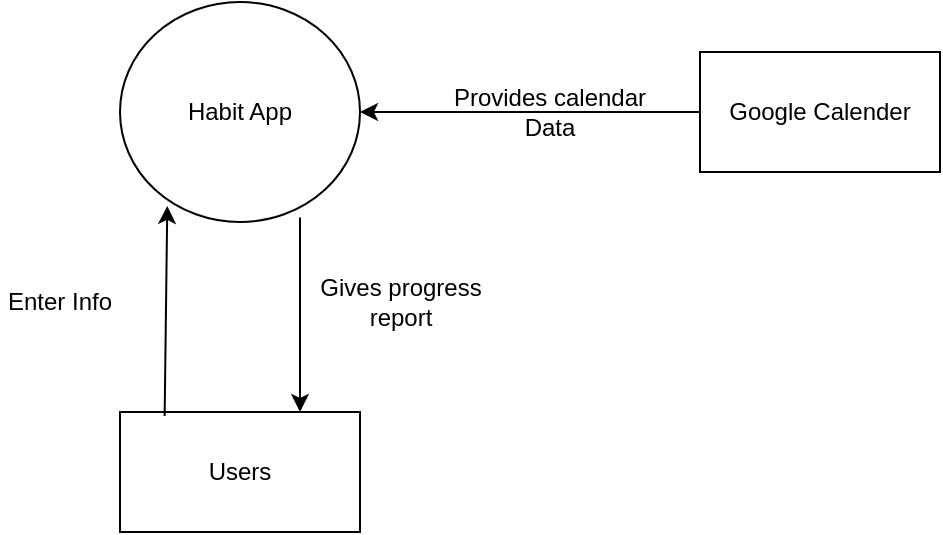 <mxfile version="23.1.6" type="github">
  <diagram name="Page-1" id="HFYsOPf6KVkDjDR-IT_2">
    <mxGraphModel dx="1221" dy="652" grid="1" gridSize="10" guides="1" tooltips="1" connect="1" arrows="1" fold="1" page="1" pageScale="1" pageWidth="850" pageHeight="1100" background="#ffffff" math="0" shadow="0">
      <root>
        <mxCell id="0" />
        <mxCell id="1" parent="0" />
        <mxCell id="gcizT8eyyrH6DPu7hErw-2" value="Users" style="rounded=0;whiteSpace=wrap;html=1;" vertex="1" parent="1">
          <mxGeometry x="360" y="470" width="120" height="60" as="geometry" />
        </mxCell>
        <mxCell id="gcizT8eyyrH6DPu7hErw-3" value="Google Calender" style="rounded=0;whiteSpace=wrap;html=1;" vertex="1" parent="1">
          <mxGeometry x="650" y="290" width="120" height="60" as="geometry" />
        </mxCell>
        <mxCell id="gcizT8eyyrH6DPu7hErw-4" value="" style="endArrow=classic;html=1;rounded=0;entryX=0.75;entryY=0;entryDx=0;entryDy=0;exitX=0.75;exitY=0.979;exitDx=0;exitDy=0;exitPerimeter=0;" edge="1" parent="1" source="gcizT8eyyrH6DPu7hErw-1" target="gcizT8eyyrH6DPu7hErw-2">
          <mxGeometry width="50" height="50" relative="1" as="geometry">
            <mxPoint x="450" y="360" as="sourcePoint" />
            <mxPoint x="450" y="340" as="targetPoint" />
          </mxGeometry>
        </mxCell>
        <mxCell id="gcizT8eyyrH6DPu7hErw-5" value="" style="endArrow=classic;html=1;rounded=0;exitX=0.186;exitY=0.033;exitDx=0;exitDy=0;exitPerimeter=0;entryX=0.197;entryY=0.927;entryDx=0;entryDy=0;entryPerimeter=0;" edge="1" parent="1" source="gcizT8eyyrH6DPu7hErw-2" target="gcizT8eyyrH6DPu7hErw-1">
          <mxGeometry width="50" height="50" relative="1" as="geometry">
            <mxPoint x="400" y="390" as="sourcePoint" />
            <mxPoint x="450" y="340" as="targetPoint" />
          </mxGeometry>
        </mxCell>
        <mxCell id="gcizT8eyyrH6DPu7hErw-1" value="Habit App" style="ellipse;whiteSpace=wrap;html=1;" vertex="1" parent="1">
          <mxGeometry x="360" y="265" width="120" height="110" as="geometry" />
        </mxCell>
        <mxCell id="gcizT8eyyrH6DPu7hErw-6" value="Enter Info" style="text;html=1;align=center;verticalAlign=middle;whiteSpace=wrap;rounded=0;" vertex="1" parent="1">
          <mxGeometry x="300" y="400" width="60" height="30" as="geometry" />
        </mxCell>
        <mxCell id="gcizT8eyyrH6DPu7hErw-7" value="Gives progress&lt;br&gt;report" style="text;html=1;align=center;verticalAlign=middle;resizable=0;points=[];autosize=1;strokeColor=none;fillColor=none;" vertex="1" parent="1">
          <mxGeometry x="450" y="395" width="100" height="40" as="geometry" />
        </mxCell>
        <mxCell id="gcizT8eyyrH6DPu7hErw-8" value="" style="endArrow=classic;html=1;rounded=0;exitX=0;exitY=0.5;exitDx=0;exitDy=0;entryX=1;entryY=0.5;entryDx=0;entryDy=0;" edge="1" parent="1" source="gcizT8eyyrH6DPu7hErw-3" target="gcizT8eyyrH6DPu7hErw-1">
          <mxGeometry width="50" height="50" relative="1" as="geometry">
            <mxPoint x="400" y="390" as="sourcePoint" />
            <mxPoint x="450" y="340" as="targetPoint" />
            <Array as="points">
              <mxPoint x="600" y="320" />
            </Array>
          </mxGeometry>
        </mxCell>
        <mxCell id="gcizT8eyyrH6DPu7hErw-9" value="Provides calendar&lt;br&gt;Data" style="text;html=1;align=center;verticalAlign=middle;whiteSpace=wrap;rounded=0;" vertex="1" parent="1">
          <mxGeometry x="510" y="305" width="130" height="30" as="geometry" />
        </mxCell>
      </root>
    </mxGraphModel>
  </diagram>
</mxfile>
